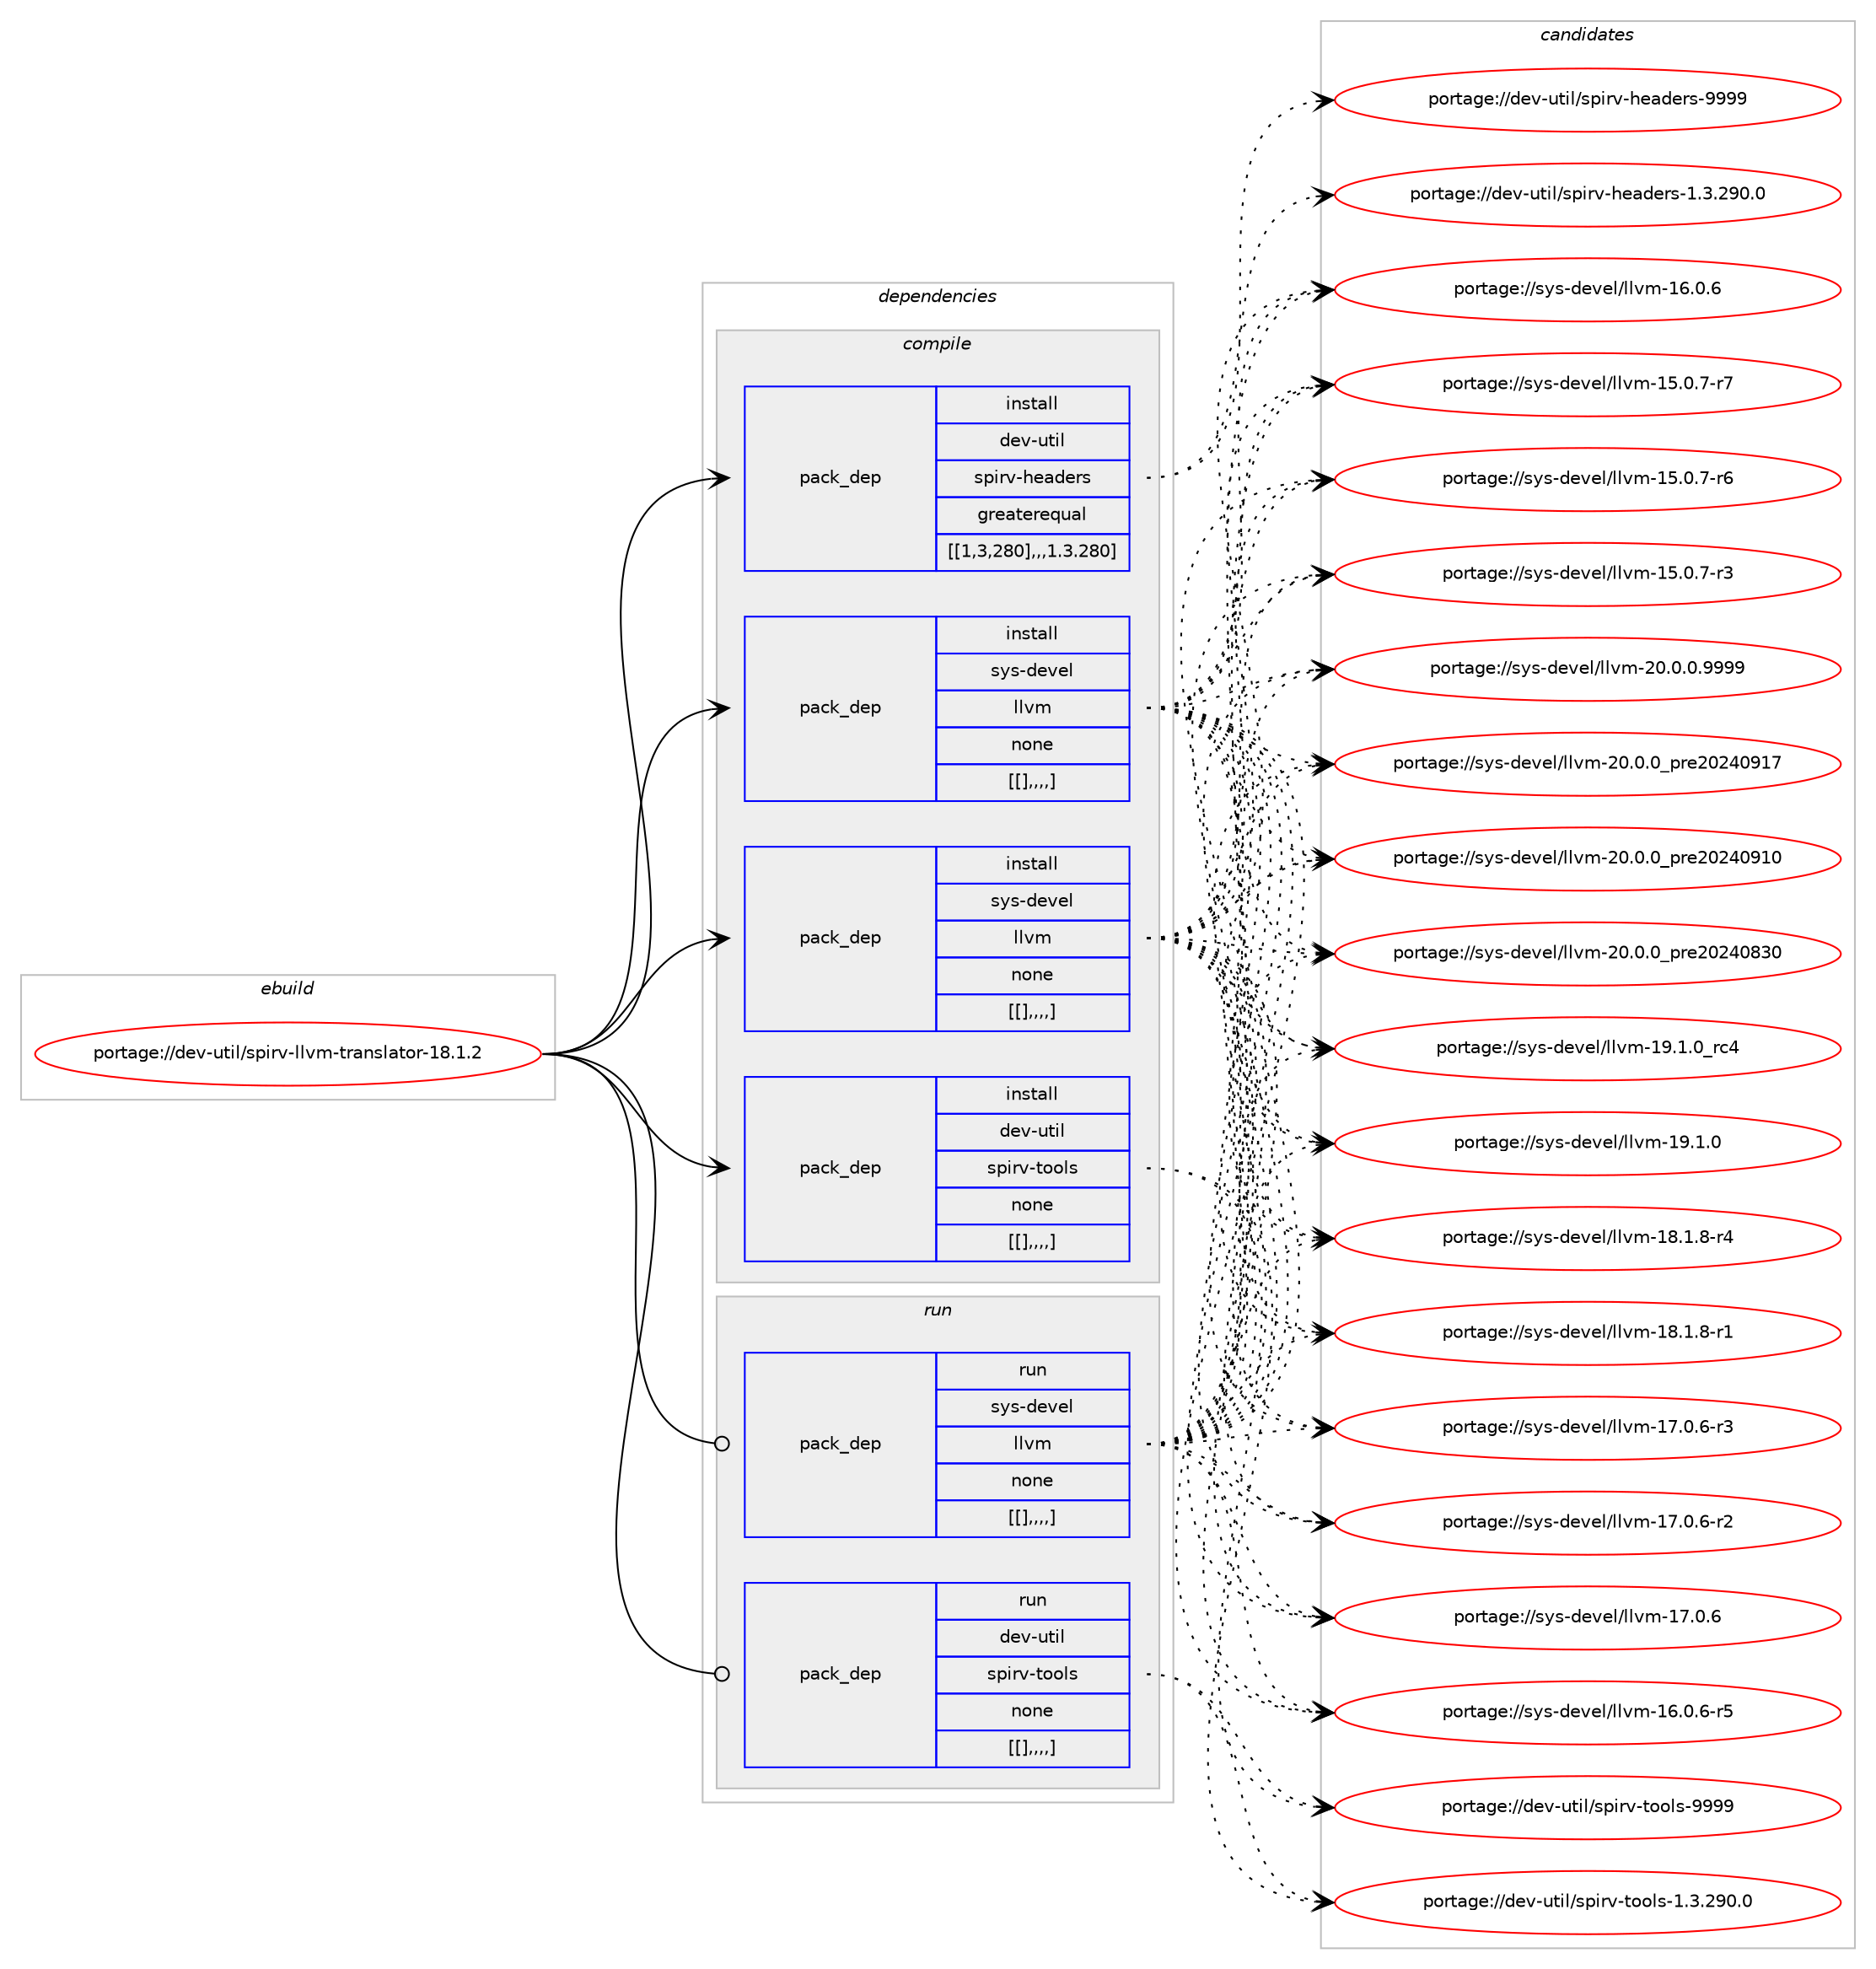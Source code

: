 digraph prolog {

# *************
# Graph options
# *************

newrank=true;
concentrate=true;
compound=true;
graph [rankdir=LR,fontname=Helvetica,fontsize=10,ranksep=1.5];#, ranksep=2.5, nodesep=0.2];
edge  [arrowhead=vee];
node  [fontname=Helvetica,fontsize=10];

# **********
# The ebuild
# **********

subgraph cluster_leftcol {
color=gray;
label=<<i>ebuild</i>>;
id [label="portage://dev-util/spirv-llvm-translator-18.1.2", color=red, width=4, href="../dev-util/spirv-llvm-translator-18.1.2.svg"];
}

# ****************
# The dependencies
# ****************

subgraph cluster_midcol {
color=gray;
label=<<i>dependencies</i>>;
subgraph cluster_compile {
fillcolor="#eeeeee";
style=filled;
label=<<i>compile</i>>;
subgraph pack159041 {
dependency224888 [label=<<TABLE BORDER="0" CELLBORDER="1" CELLSPACING="0" CELLPADDING="4" WIDTH="220"><TR><TD ROWSPAN="6" CELLPADDING="30">pack_dep</TD></TR><TR><TD WIDTH="110">install</TD></TR><TR><TD>dev-util</TD></TR><TR><TD>spirv-headers</TD></TR><TR><TD>greaterequal</TD></TR><TR><TD>[[1,3,280],,,1.3.280]</TD></TR></TABLE>>, shape=none, color=blue];
}
id:e -> dependency224888:w [weight=20,style="solid",arrowhead="vee"];
subgraph pack159042 {
dependency224889 [label=<<TABLE BORDER="0" CELLBORDER="1" CELLSPACING="0" CELLPADDING="4" WIDTH="220"><TR><TD ROWSPAN="6" CELLPADDING="30">pack_dep</TD></TR><TR><TD WIDTH="110">install</TD></TR><TR><TD>dev-util</TD></TR><TR><TD>spirv-tools</TD></TR><TR><TD>none</TD></TR><TR><TD>[[],,,,]</TD></TR></TABLE>>, shape=none, color=blue];
}
id:e -> dependency224889:w [weight=20,style="solid",arrowhead="vee"];
subgraph pack159043 {
dependency224890 [label=<<TABLE BORDER="0" CELLBORDER="1" CELLSPACING="0" CELLPADDING="4" WIDTH="220"><TR><TD ROWSPAN="6" CELLPADDING="30">pack_dep</TD></TR><TR><TD WIDTH="110">install</TD></TR><TR><TD>sys-devel</TD></TR><TR><TD>llvm</TD></TR><TR><TD>none</TD></TR><TR><TD>[[],,,,]</TD></TR></TABLE>>, shape=none, color=blue];
}
id:e -> dependency224890:w [weight=20,style="solid",arrowhead="vee"];
subgraph pack159044 {
dependency224891 [label=<<TABLE BORDER="0" CELLBORDER="1" CELLSPACING="0" CELLPADDING="4" WIDTH="220"><TR><TD ROWSPAN="6" CELLPADDING="30">pack_dep</TD></TR><TR><TD WIDTH="110">install</TD></TR><TR><TD>sys-devel</TD></TR><TR><TD>llvm</TD></TR><TR><TD>none</TD></TR><TR><TD>[[],,,,]</TD></TR></TABLE>>, shape=none, color=blue];
}
id:e -> dependency224891:w [weight=20,style="solid",arrowhead="vee"];
}
subgraph cluster_compileandrun {
fillcolor="#eeeeee";
style=filled;
label=<<i>compile and run</i>>;
}
subgraph cluster_run {
fillcolor="#eeeeee";
style=filled;
label=<<i>run</i>>;
subgraph pack159045 {
dependency224892 [label=<<TABLE BORDER="0" CELLBORDER="1" CELLSPACING="0" CELLPADDING="4" WIDTH="220"><TR><TD ROWSPAN="6" CELLPADDING="30">pack_dep</TD></TR><TR><TD WIDTH="110">run</TD></TR><TR><TD>dev-util</TD></TR><TR><TD>spirv-tools</TD></TR><TR><TD>none</TD></TR><TR><TD>[[],,,,]</TD></TR></TABLE>>, shape=none, color=blue];
}
id:e -> dependency224892:w [weight=20,style="solid",arrowhead="odot"];
subgraph pack159046 {
dependency224893 [label=<<TABLE BORDER="0" CELLBORDER="1" CELLSPACING="0" CELLPADDING="4" WIDTH="220"><TR><TD ROWSPAN="6" CELLPADDING="30">pack_dep</TD></TR><TR><TD WIDTH="110">run</TD></TR><TR><TD>sys-devel</TD></TR><TR><TD>llvm</TD></TR><TR><TD>none</TD></TR><TR><TD>[[],,,,]</TD></TR></TABLE>>, shape=none, color=blue];
}
id:e -> dependency224893:w [weight=20,style="solid",arrowhead="odot"];
}
}

# **************
# The candidates
# **************

subgraph cluster_choices {
rank=same;
color=gray;
label=<<i>candidates</i>>;

subgraph choice159041 {
color=black;
nodesep=1;
choice100101118451171161051084711511210511411845104101971001011141154557575757 [label="portage://dev-util/spirv-headers-9999", color=red, width=4,href="../dev-util/spirv-headers-9999.svg"];
choice1001011184511711610510847115112105114118451041019710010111411545494651465057484648 [label="portage://dev-util/spirv-headers-1.3.290.0", color=red, width=4,href="../dev-util/spirv-headers-1.3.290.0.svg"];
dependency224888:e -> choice100101118451171161051084711511210511411845104101971001011141154557575757:w [style=dotted,weight="100"];
dependency224888:e -> choice1001011184511711610510847115112105114118451041019710010111411545494651465057484648:w [style=dotted,weight="100"];
}
subgraph choice159042 {
color=black;
nodesep=1;
choice1001011184511711610510847115112105114118451161111111081154557575757 [label="portage://dev-util/spirv-tools-9999", color=red, width=4,href="../dev-util/spirv-tools-9999.svg"];
choice10010111845117116105108471151121051141184511611111110811545494651465057484648 [label="portage://dev-util/spirv-tools-1.3.290.0", color=red, width=4,href="../dev-util/spirv-tools-1.3.290.0.svg"];
dependency224889:e -> choice1001011184511711610510847115112105114118451161111111081154557575757:w [style=dotted,weight="100"];
dependency224889:e -> choice10010111845117116105108471151121051141184511611111110811545494651465057484648:w [style=dotted,weight="100"];
}
subgraph choice159043 {
color=black;
nodesep=1;
choice1151211154510010111810110847108108118109455048464846484657575757 [label="portage://sys-devel/llvm-20.0.0.9999", color=red, width=4,href="../sys-devel/llvm-20.0.0.9999.svg"];
choice115121115451001011181011084710810811810945504846484648951121141015048505248574955 [label="portage://sys-devel/llvm-20.0.0_pre20240917", color=red, width=4,href="../sys-devel/llvm-20.0.0_pre20240917.svg"];
choice115121115451001011181011084710810811810945504846484648951121141015048505248574948 [label="portage://sys-devel/llvm-20.0.0_pre20240910", color=red, width=4,href="../sys-devel/llvm-20.0.0_pre20240910.svg"];
choice115121115451001011181011084710810811810945504846484648951121141015048505248565148 [label="portage://sys-devel/llvm-20.0.0_pre20240830", color=red, width=4,href="../sys-devel/llvm-20.0.0_pre20240830.svg"];
choice115121115451001011181011084710810811810945495746494648951149952 [label="portage://sys-devel/llvm-19.1.0_rc4", color=red, width=4,href="../sys-devel/llvm-19.1.0_rc4.svg"];
choice115121115451001011181011084710810811810945495746494648 [label="portage://sys-devel/llvm-19.1.0", color=red, width=4,href="../sys-devel/llvm-19.1.0.svg"];
choice1151211154510010111810110847108108118109454956464946564511452 [label="portage://sys-devel/llvm-18.1.8-r4", color=red, width=4,href="../sys-devel/llvm-18.1.8-r4.svg"];
choice1151211154510010111810110847108108118109454956464946564511449 [label="portage://sys-devel/llvm-18.1.8-r1", color=red, width=4,href="../sys-devel/llvm-18.1.8-r1.svg"];
choice1151211154510010111810110847108108118109454955464846544511451 [label="portage://sys-devel/llvm-17.0.6-r3", color=red, width=4,href="../sys-devel/llvm-17.0.6-r3.svg"];
choice1151211154510010111810110847108108118109454955464846544511450 [label="portage://sys-devel/llvm-17.0.6-r2", color=red, width=4,href="../sys-devel/llvm-17.0.6-r2.svg"];
choice115121115451001011181011084710810811810945495546484654 [label="portage://sys-devel/llvm-17.0.6", color=red, width=4,href="../sys-devel/llvm-17.0.6.svg"];
choice1151211154510010111810110847108108118109454954464846544511453 [label="portage://sys-devel/llvm-16.0.6-r5", color=red, width=4,href="../sys-devel/llvm-16.0.6-r5.svg"];
choice115121115451001011181011084710810811810945495446484654 [label="portage://sys-devel/llvm-16.0.6", color=red, width=4,href="../sys-devel/llvm-16.0.6.svg"];
choice1151211154510010111810110847108108118109454953464846554511455 [label="portage://sys-devel/llvm-15.0.7-r7", color=red, width=4,href="../sys-devel/llvm-15.0.7-r7.svg"];
choice1151211154510010111810110847108108118109454953464846554511454 [label="portage://sys-devel/llvm-15.0.7-r6", color=red, width=4,href="../sys-devel/llvm-15.0.7-r6.svg"];
choice1151211154510010111810110847108108118109454953464846554511451 [label="portage://sys-devel/llvm-15.0.7-r3", color=red, width=4,href="../sys-devel/llvm-15.0.7-r3.svg"];
dependency224890:e -> choice1151211154510010111810110847108108118109455048464846484657575757:w [style=dotted,weight="100"];
dependency224890:e -> choice115121115451001011181011084710810811810945504846484648951121141015048505248574955:w [style=dotted,weight="100"];
dependency224890:e -> choice115121115451001011181011084710810811810945504846484648951121141015048505248574948:w [style=dotted,weight="100"];
dependency224890:e -> choice115121115451001011181011084710810811810945504846484648951121141015048505248565148:w [style=dotted,weight="100"];
dependency224890:e -> choice115121115451001011181011084710810811810945495746494648951149952:w [style=dotted,weight="100"];
dependency224890:e -> choice115121115451001011181011084710810811810945495746494648:w [style=dotted,weight="100"];
dependency224890:e -> choice1151211154510010111810110847108108118109454956464946564511452:w [style=dotted,weight="100"];
dependency224890:e -> choice1151211154510010111810110847108108118109454956464946564511449:w [style=dotted,weight="100"];
dependency224890:e -> choice1151211154510010111810110847108108118109454955464846544511451:w [style=dotted,weight="100"];
dependency224890:e -> choice1151211154510010111810110847108108118109454955464846544511450:w [style=dotted,weight="100"];
dependency224890:e -> choice115121115451001011181011084710810811810945495546484654:w [style=dotted,weight="100"];
dependency224890:e -> choice1151211154510010111810110847108108118109454954464846544511453:w [style=dotted,weight="100"];
dependency224890:e -> choice115121115451001011181011084710810811810945495446484654:w [style=dotted,weight="100"];
dependency224890:e -> choice1151211154510010111810110847108108118109454953464846554511455:w [style=dotted,weight="100"];
dependency224890:e -> choice1151211154510010111810110847108108118109454953464846554511454:w [style=dotted,weight="100"];
dependency224890:e -> choice1151211154510010111810110847108108118109454953464846554511451:w [style=dotted,weight="100"];
}
subgraph choice159044 {
color=black;
nodesep=1;
choice1151211154510010111810110847108108118109455048464846484657575757 [label="portage://sys-devel/llvm-20.0.0.9999", color=red, width=4,href="../sys-devel/llvm-20.0.0.9999.svg"];
choice115121115451001011181011084710810811810945504846484648951121141015048505248574955 [label="portage://sys-devel/llvm-20.0.0_pre20240917", color=red, width=4,href="../sys-devel/llvm-20.0.0_pre20240917.svg"];
choice115121115451001011181011084710810811810945504846484648951121141015048505248574948 [label="portage://sys-devel/llvm-20.0.0_pre20240910", color=red, width=4,href="../sys-devel/llvm-20.0.0_pre20240910.svg"];
choice115121115451001011181011084710810811810945504846484648951121141015048505248565148 [label="portage://sys-devel/llvm-20.0.0_pre20240830", color=red, width=4,href="../sys-devel/llvm-20.0.0_pre20240830.svg"];
choice115121115451001011181011084710810811810945495746494648951149952 [label="portage://sys-devel/llvm-19.1.0_rc4", color=red, width=4,href="../sys-devel/llvm-19.1.0_rc4.svg"];
choice115121115451001011181011084710810811810945495746494648 [label="portage://sys-devel/llvm-19.1.0", color=red, width=4,href="../sys-devel/llvm-19.1.0.svg"];
choice1151211154510010111810110847108108118109454956464946564511452 [label="portage://sys-devel/llvm-18.1.8-r4", color=red, width=4,href="../sys-devel/llvm-18.1.8-r4.svg"];
choice1151211154510010111810110847108108118109454956464946564511449 [label="portage://sys-devel/llvm-18.1.8-r1", color=red, width=4,href="../sys-devel/llvm-18.1.8-r1.svg"];
choice1151211154510010111810110847108108118109454955464846544511451 [label="portage://sys-devel/llvm-17.0.6-r3", color=red, width=4,href="../sys-devel/llvm-17.0.6-r3.svg"];
choice1151211154510010111810110847108108118109454955464846544511450 [label="portage://sys-devel/llvm-17.0.6-r2", color=red, width=4,href="../sys-devel/llvm-17.0.6-r2.svg"];
choice115121115451001011181011084710810811810945495546484654 [label="portage://sys-devel/llvm-17.0.6", color=red, width=4,href="../sys-devel/llvm-17.0.6.svg"];
choice1151211154510010111810110847108108118109454954464846544511453 [label="portage://sys-devel/llvm-16.0.6-r5", color=red, width=4,href="../sys-devel/llvm-16.0.6-r5.svg"];
choice115121115451001011181011084710810811810945495446484654 [label="portage://sys-devel/llvm-16.0.6", color=red, width=4,href="../sys-devel/llvm-16.0.6.svg"];
choice1151211154510010111810110847108108118109454953464846554511455 [label="portage://sys-devel/llvm-15.0.7-r7", color=red, width=4,href="../sys-devel/llvm-15.0.7-r7.svg"];
choice1151211154510010111810110847108108118109454953464846554511454 [label="portage://sys-devel/llvm-15.0.7-r6", color=red, width=4,href="../sys-devel/llvm-15.0.7-r6.svg"];
choice1151211154510010111810110847108108118109454953464846554511451 [label="portage://sys-devel/llvm-15.0.7-r3", color=red, width=4,href="../sys-devel/llvm-15.0.7-r3.svg"];
dependency224891:e -> choice1151211154510010111810110847108108118109455048464846484657575757:w [style=dotted,weight="100"];
dependency224891:e -> choice115121115451001011181011084710810811810945504846484648951121141015048505248574955:w [style=dotted,weight="100"];
dependency224891:e -> choice115121115451001011181011084710810811810945504846484648951121141015048505248574948:w [style=dotted,weight="100"];
dependency224891:e -> choice115121115451001011181011084710810811810945504846484648951121141015048505248565148:w [style=dotted,weight="100"];
dependency224891:e -> choice115121115451001011181011084710810811810945495746494648951149952:w [style=dotted,weight="100"];
dependency224891:e -> choice115121115451001011181011084710810811810945495746494648:w [style=dotted,weight="100"];
dependency224891:e -> choice1151211154510010111810110847108108118109454956464946564511452:w [style=dotted,weight="100"];
dependency224891:e -> choice1151211154510010111810110847108108118109454956464946564511449:w [style=dotted,weight="100"];
dependency224891:e -> choice1151211154510010111810110847108108118109454955464846544511451:w [style=dotted,weight="100"];
dependency224891:e -> choice1151211154510010111810110847108108118109454955464846544511450:w [style=dotted,weight="100"];
dependency224891:e -> choice115121115451001011181011084710810811810945495546484654:w [style=dotted,weight="100"];
dependency224891:e -> choice1151211154510010111810110847108108118109454954464846544511453:w [style=dotted,weight="100"];
dependency224891:e -> choice115121115451001011181011084710810811810945495446484654:w [style=dotted,weight="100"];
dependency224891:e -> choice1151211154510010111810110847108108118109454953464846554511455:w [style=dotted,weight="100"];
dependency224891:e -> choice1151211154510010111810110847108108118109454953464846554511454:w [style=dotted,weight="100"];
dependency224891:e -> choice1151211154510010111810110847108108118109454953464846554511451:w [style=dotted,weight="100"];
}
subgraph choice159045 {
color=black;
nodesep=1;
choice1001011184511711610510847115112105114118451161111111081154557575757 [label="portage://dev-util/spirv-tools-9999", color=red, width=4,href="../dev-util/spirv-tools-9999.svg"];
choice10010111845117116105108471151121051141184511611111110811545494651465057484648 [label="portage://dev-util/spirv-tools-1.3.290.0", color=red, width=4,href="../dev-util/spirv-tools-1.3.290.0.svg"];
dependency224892:e -> choice1001011184511711610510847115112105114118451161111111081154557575757:w [style=dotted,weight="100"];
dependency224892:e -> choice10010111845117116105108471151121051141184511611111110811545494651465057484648:w [style=dotted,weight="100"];
}
subgraph choice159046 {
color=black;
nodesep=1;
choice1151211154510010111810110847108108118109455048464846484657575757 [label="portage://sys-devel/llvm-20.0.0.9999", color=red, width=4,href="../sys-devel/llvm-20.0.0.9999.svg"];
choice115121115451001011181011084710810811810945504846484648951121141015048505248574955 [label="portage://sys-devel/llvm-20.0.0_pre20240917", color=red, width=4,href="../sys-devel/llvm-20.0.0_pre20240917.svg"];
choice115121115451001011181011084710810811810945504846484648951121141015048505248574948 [label="portage://sys-devel/llvm-20.0.0_pre20240910", color=red, width=4,href="../sys-devel/llvm-20.0.0_pre20240910.svg"];
choice115121115451001011181011084710810811810945504846484648951121141015048505248565148 [label="portage://sys-devel/llvm-20.0.0_pre20240830", color=red, width=4,href="../sys-devel/llvm-20.0.0_pre20240830.svg"];
choice115121115451001011181011084710810811810945495746494648951149952 [label="portage://sys-devel/llvm-19.1.0_rc4", color=red, width=4,href="../sys-devel/llvm-19.1.0_rc4.svg"];
choice115121115451001011181011084710810811810945495746494648 [label="portage://sys-devel/llvm-19.1.0", color=red, width=4,href="../sys-devel/llvm-19.1.0.svg"];
choice1151211154510010111810110847108108118109454956464946564511452 [label="portage://sys-devel/llvm-18.1.8-r4", color=red, width=4,href="../sys-devel/llvm-18.1.8-r4.svg"];
choice1151211154510010111810110847108108118109454956464946564511449 [label="portage://sys-devel/llvm-18.1.8-r1", color=red, width=4,href="../sys-devel/llvm-18.1.8-r1.svg"];
choice1151211154510010111810110847108108118109454955464846544511451 [label="portage://sys-devel/llvm-17.0.6-r3", color=red, width=4,href="../sys-devel/llvm-17.0.6-r3.svg"];
choice1151211154510010111810110847108108118109454955464846544511450 [label="portage://sys-devel/llvm-17.0.6-r2", color=red, width=4,href="../sys-devel/llvm-17.0.6-r2.svg"];
choice115121115451001011181011084710810811810945495546484654 [label="portage://sys-devel/llvm-17.0.6", color=red, width=4,href="../sys-devel/llvm-17.0.6.svg"];
choice1151211154510010111810110847108108118109454954464846544511453 [label="portage://sys-devel/llvm-16.0.6-r5", color=red, width=4,href="../sys-devel/llvm-16.0.6-r5.svg"];
choice115121115451001011181011084710810811810945495446484654 [label="portage://sys-devel/llvm-16.0.6", color=red, width=4,href="../sys-devel/llvm-16.0.6.svg"];
choice1151211154510010111810110847108108118109454953464846554511455 [label="portage://sys-devel/llvm-15.0.7-r7", color=red, width=4,href="../sys-devel/llvm-15.0.7-r7.svg"];
choice1151211154510010111810110847108108118109454953464846554511454 [label="portage://sys-devel/llvm-15.0.7-r6", color=red, width=4,href="../sys-devel/llvm-15.0.7-r6.svg"];
choice1151211154510010111810110847108108118109454953464846554511451 [label="portage://sys-devel/llvm-15.0.7-r3", color=red, width=4,href="../sys-devel/llvm-15.0.7-r3.svg"];
dependency224893:e -> choice1151211154510010111810110847108108118109455048464846484657575757:w [style=dotted,weight="100"];
dependency224893:e -> choice115121115451001011181011084710810811810945504846484648951121141015048505248574955:w [style=dotted,weight="100"];
dependency224893:e -> choice115121115451001011181011084710810811810945504846484648951121141015048505248574948:w [style=dotted,weight="100"];
dependency224893:e -> choice115121115451001011181011084710810811810945504846484648951121141015048505248565148:w [style=dotted,weight="100"];
dependency224893:e -> choice115121115451001011181011084710810811810945495746494648951149952:w [style=dotted,weight="100"];
dependency224893:e -> choice115121115451001011181011084710810811810945495746494648:w [style=dotted,weight="100"];
dependency224893:e -> choice1151211154510010111810110847108108118109454956464946564511452:w [style=dotted,weight="100"];
dependency224893:e -> choice1151211154510010111810110847108108118109454956464946564511449:w [style=dotted,weight="100"];
dependency224893:e -> choice1151211154510010111810110847108108118109454955464846544511451:w [style=dotted,weight="100"];
dependency224893:e -> choice1151211154510010111810110847108108118109454955464846544511450:w [style=dotted,weight="100"];
dependency224893:e -> choice115121115451001011181011084710810811810945495546484654:w [style=dotted,weight="100"];
dependency224893:e -> choice1151211154510010111810110847108108118109454954464846544511453:w [style=dotted,weight="100"];
dependency224893:e -> choice115121115451001011181011084710810811810945495446484654:w [style=dotted,weight="100"];
dependency224893:e -> choice1151211154510010111810110847108108118109454953464846554511455:w [style=dotted,weight="100"];
dependency224893:e -> choice1151211154510010111810110847108108118109454953464846554511454:w [style=dotted,weight="100"];
dependency224893:e -> choice1151211154510010111810110847108108118109454953464846554511451:w [style=dotted,weight="100"];
}
}

}
